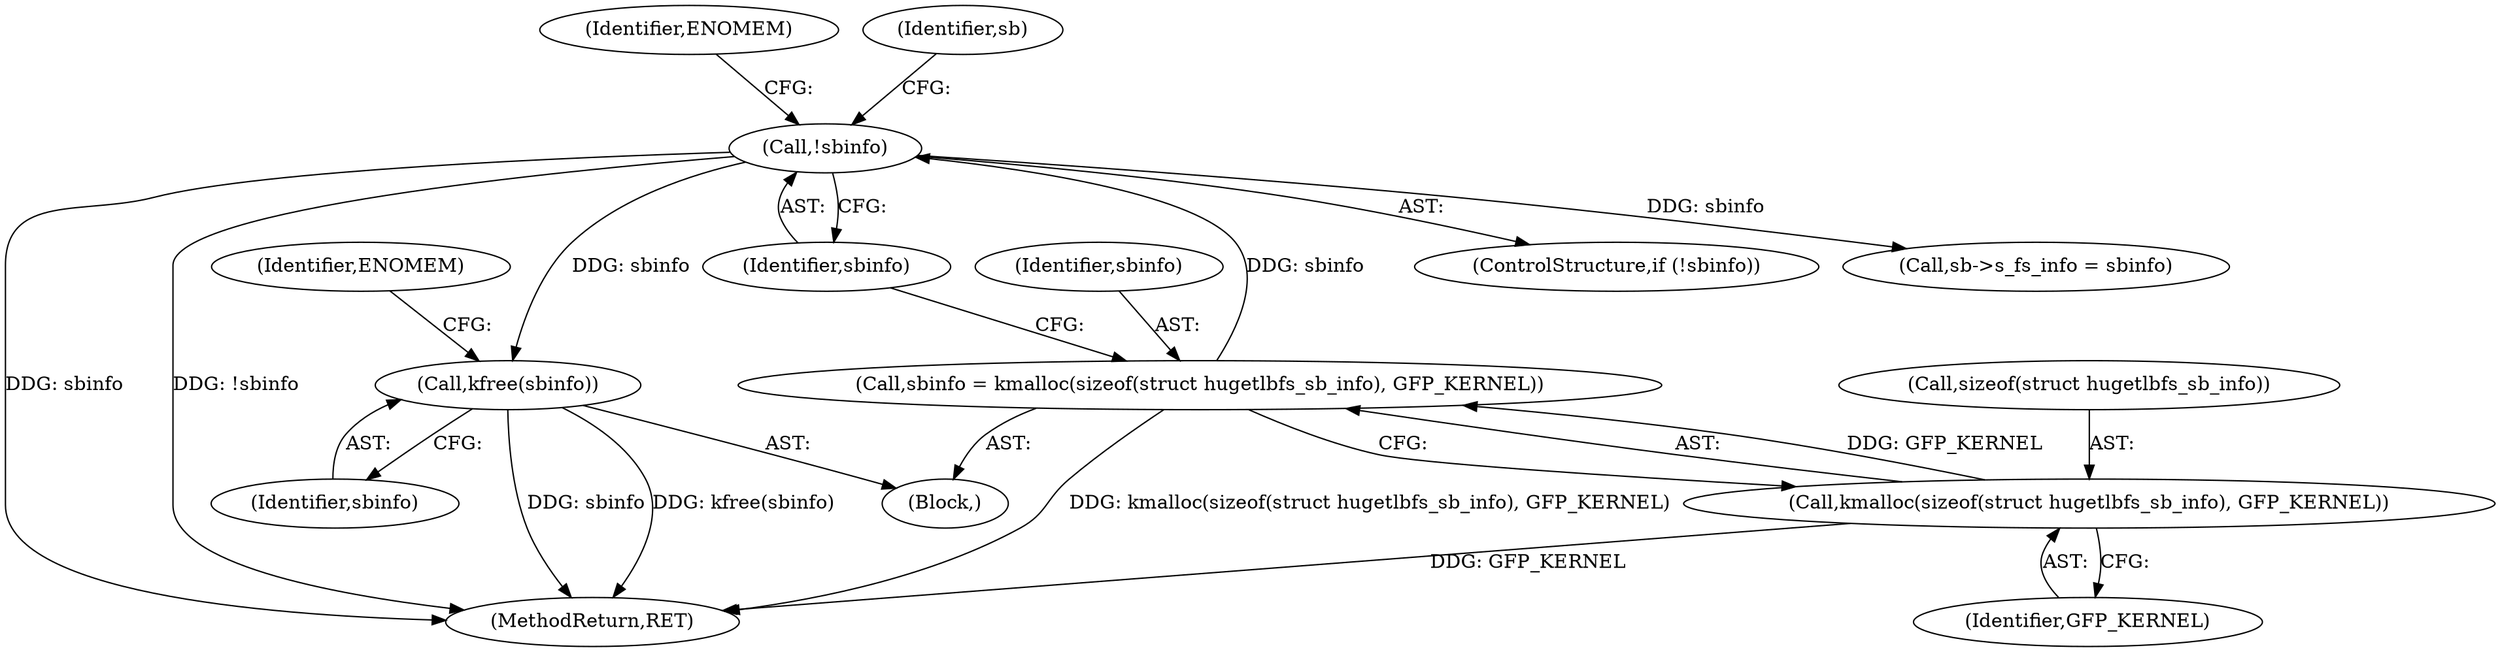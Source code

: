 digraph "0_linux_90481622d75715bfcb68501280a917dbfe516029_1@API" {
"1000281" [label="(Call,kfree(sbinfo))"];
"1000165" [label="(Call,!sbinfo)"];
"1000158" [label="(Call,sbinfo = kmalloc(sizeof(struct hugetlbfs_sb_info), GFP_KERNEL))"];
"1000160" [label="(Call,kmalloc(sizeof(struct hugetlbfs_sb_info), GFP_KERNEL))"];
"1000166" [label="(Identifier,sbinfo)"];
"1000160" [label="(Call,kmalloc(sizeof(struct hugetlbfs_sb_info), GFP_KERNEL))"];
"1000159" [label="(Identifier,sbinfo)"];
"1000169" [label="(Identifier,ENOMEM)"];
"1000282" [label="(Identifier,sbinfo)"];
"1000286" [label="(MethodReturn,RET)"];
"1000285" [label="(Identifier,ENOMEM)"];
"1000158" [label="(Call,sbinfo = kmalloc(sizeof(struct hugetlbfs_sb_info), GFP_KERNEL))"];
"1000164" [label="(ControlStructure,if (!sbinfo))"];
"1000106" [label="(Block,)"];
"1000165" [label="(Call,!sbinfo)"];
"1000170" [label="(Call,sb->s_fs_info = sbinfo)"];
"1000172" [label="(Identifier,sb)"];
"1000163" [label="(Identifier,GFP_KERNEL)"];
"1000161" [label="(Call,sizeof(struct hugetlbfs_sb_info))"];
"1000281" [label="(Call,kfree(sbinfo))"];
"1000281" -> "1000106"  [label="AST: "];
"1000281" -> "1000282"  [label="CFG: "];
"1000282" -> "1000281"  [label="AST: "];
"1000285" -> "1000281"  [label="CFG: "];
"1000281" -> "1000286"  [label="DDG: sbinfo"];
"1000281" -> "1000286"  [label="DDG: kfree(sbinfo)"];
"1000165" -> "1000281"  [label="DDG: sbinfo"];
"1000165" -> "1000164"  [label="AST: "];
"1000165" -> "1000166"  [label="CFG: "];
"1000166" -> "1000165"  [label="AST: "];
"1000169" -> "1000165"  [label="CFG: "];
"1000172" -> "1000165"  [label="CFG: "];
"1000165" -> "1000286"  [label="DDG: sbinfo"];
"1000165" -> "1000286"  [label="DDG: !sbinfo"];
"1000158" -> "1000165"  [label="DDG: sbinfo"];
"1000165" -> "1000170"  [label="DDG: sbinfo"];
"1000158" -> "1000106"  [label="AST: "];
"1000158" -> "1000160"  [label="CFG: "];
"1000159" -> "1000158"  [label="AST: "];
"1000160" -> "1000158"  [label="AST: "];
"1000166" -> "1000158"  [label="CFG: "];
"1000158" -> "1000286"  [label="DDG: kmalloc(sizeof(struct hugetlbfs_sb_info), GFP_KERNEL)"];
"1000160" -> "1000158"  [label="DDG: GFP_KERNEL"];
"1000160" -> "1000163"  [label="CFG: "];
"1000161" -> "1000160"  [label="AST: "];
"1000163" -> "1000160"  [label="AST: "];
"1000160" -> "1000286"  [label="DDG: GFP_KERNEL"];
}
